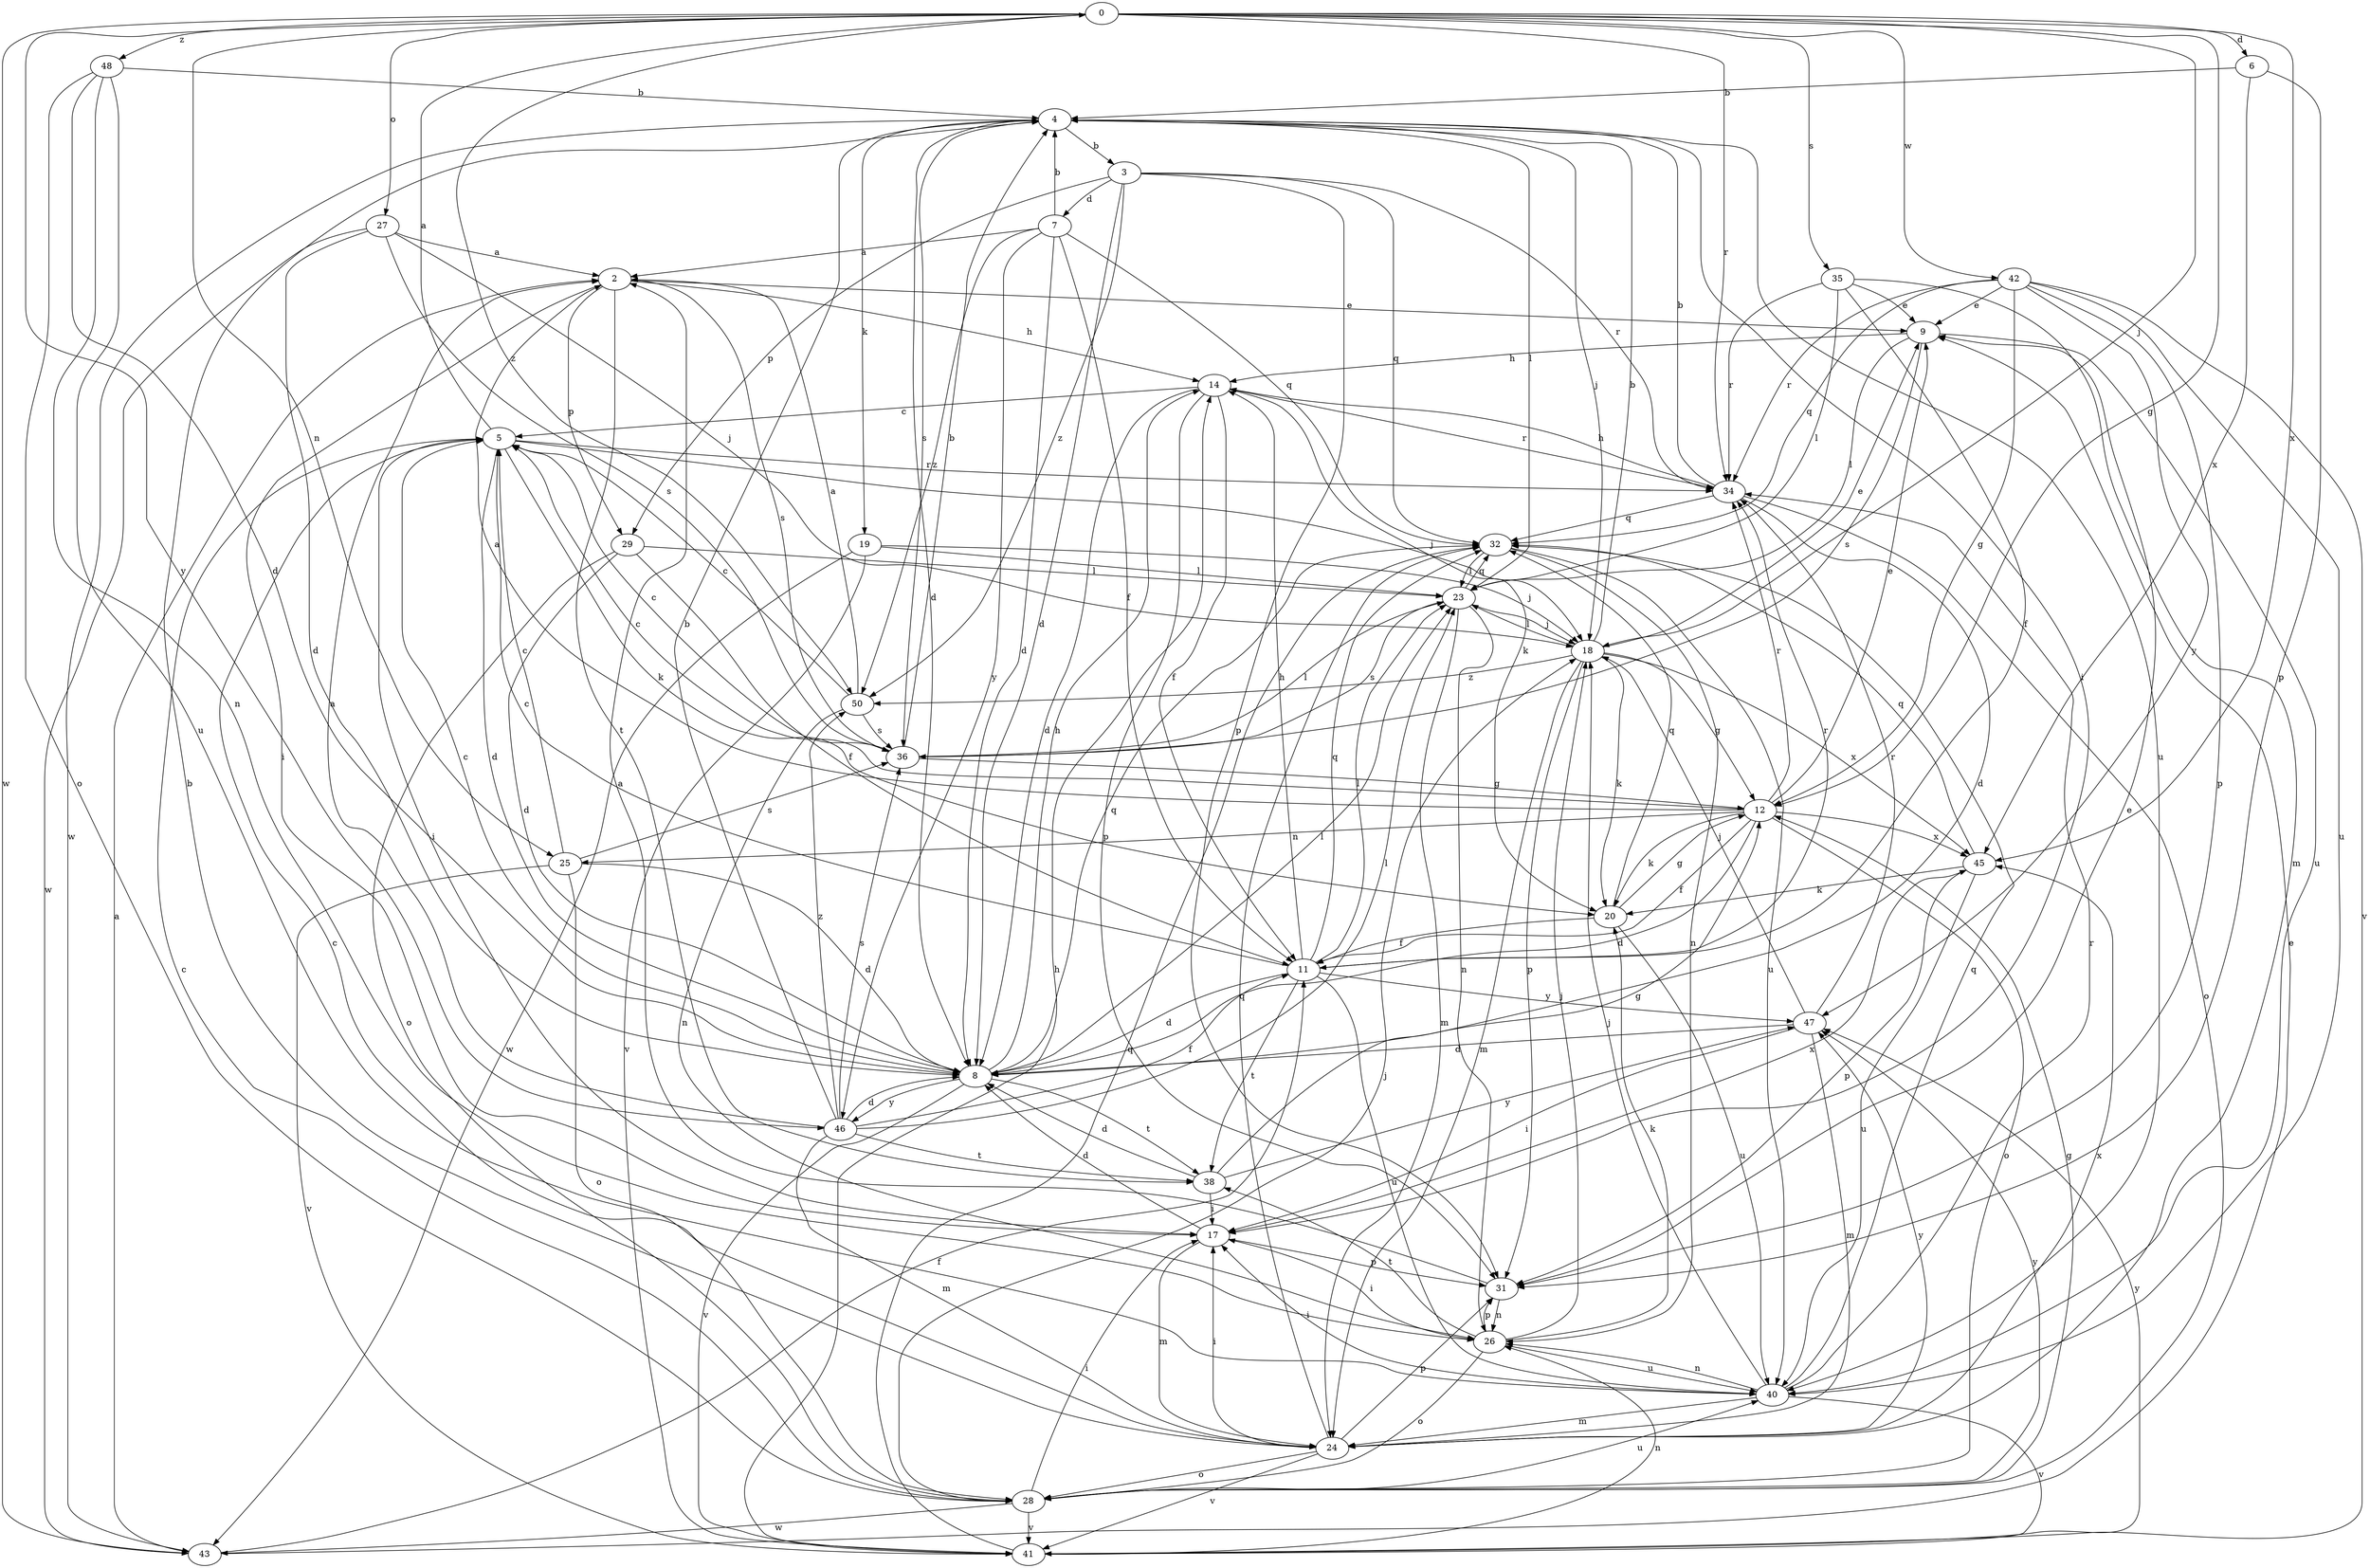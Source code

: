 strict digraph  {
0;
2;
3;
4;
5;
6;
7;
8;
9;
11;
12;
14;
17;
18;
19;
20;
23;
24;
25;
26;
27;
28;
29;
31;
32;
34;
35;
36;
38;
40;
41;
42;
43;
45;
46;
47;
48;
50;
0 -> 6  [label=d];
0 -> 12  [label=g];
0 -> 18  [label=j];
0 -> 25  [label=n];
0 -> 27  [label=o];
0 -> 34  [label=r];
0 -> 35  [label=s];
0 -> 42  [label=w];
0 -> 43  [label=w];
0 -> 45  [label=x];
0 -> 46  [label=y];
0 -> 48  [label=z];
0 -> 50  [label=z];
2 -> 9  [label=e];
2 -> 14  [label=h];
2 -> 17  [label=i];
2 -> 29  [label=p];
2 -> 36  [label=s];
2 -> 38  [label=t];
3 -> 7  [label=d];
3 -> 8  [label=d];
3 -> 29  [label=p];
3 -> 31  [label=p];
3 -> 32  [label=q];
3 -> 34  [label=r];
3 -> 50  [label=z];
4 -> 3  [label=b];
4 -> 8  [label=d];
4 -> 17  [label=i];
4 -> 18  [label=j];
4 -> 19  [label=k];
4 -> 23  [label=l];
4 -> 36  [label=s];
4 -> 40  [label=u];
4 -> 43  [label=w];
5 -> 0  [label=a];
5 -> 8  [label=d];
5 -> 17  [label=i];
5 -> 18  [label=j];
5 -> 20  [label=k];
5 -> 34  [label=r];
6 -> 4  [label=b];
6 -> 31  [label=p];
6 -> 45  [label=x];
7 -> 2  [label=a];
7 -> 4  [label=b];
7 -> 8  [label=d];
7 -> 11  [label=f];
7 -> 32  [label=q];
7 -> 46  [label=y];
7 -> 50  [label=z];
8 -> 5  [label=c];
8 -> 14  [label=h];
8 -> 23  [label=l];
8 -> 32  [label=q];
8 -> 38  [label=t];
8 -> 41  [label=v];
8 -> 46  [label=y];
9 -> 14  [label=h];
9 -> 23  [label=l];
9 -> 36  [label=s];
9 -> 40  [label=u];
11 -> 5  [label=c];
11 -> 8  [label=d];
11 -> 14  [label=h];
11 -> 23  [label=l];
11 -> 32  [label=q];
11 -> 34  [label=r];
11 -> 38  [label=t];
11 -> 40  [label=u];
11 -> 47  [label=y];
12 -> 2  [label=a];
12 -> 5  [label=c];
12 -> 8  [label=d];
12 -> 9  [label=e];
12 -> 11  [label=f];
12 -> 20  [label=k];
12 -> 25  [label=n];
12 -> 28  [label=o];
12 -> 34  [label=r];
12 -> 45  [label=x];
14 -> 5  [label=c];
14 -> 8  [label=d];
14 -> 11  [label=f];
14 -> 20  [label=k];
14 -> 31  [label=p];
14 -> 34  [label=r];
17 -> 8  [label=d];
17 -> 24  [label=m];
17 -> 31  [label=p];
17 -> 45  [label=x];
18 -> 4  [label=b];
18 -> 9  [label=e];
18 -> 12  [label=g];
18 -> 20  [label=k];
18 -> 23  [label=l];
18 -> 24  [label=m];
18 -> 31  [label=p];
18 -> 45  [label=x];
18 -> 50  [label=z];
19 -> 18  [label=j];
19 -> 23  [label=l];
19 -> 41  [label=v];
19 -> 43  [label=w];
20 -> 11  [label=f];
20 -> 12  [label=g];
20 -> 32  [label=q];
20 -> 40  [label=u];
23 -> 18  [label=j];
23 -> 24  [label=m];
23 -> 26  [label=n];
23 -> 32  [label=q];
23 -> 36  [label=s];
24 -> 4  [label=b];
24 -> 5  [label=c];
24 -> 17  [label=i];
24 -> 28  [label=o];
24 -> 31  [label=p];
24 -> 32  [label=q];
24 -> 41  [label=v];
24 -> 45  [label=x];
24 -> 47  [label=y];
25 -> 5  [label=c];
25 -> 8  [label=d];
25 -> 28  [label=o];
25 -> 36  [label=s];
25 -> 41  [label=v];
26 -> 17  [label=i];
26 -> 18  [label=j];
26 -> 20  [label=k];
26 -> 28  [label=o];
26 -> 31  [label=p];
26 -> 38  [label=t];
26 -> 40  [label=u];
27 -> 2  [label=a];
27 -> 8  [label=d];
27 -> 18  [label=j];
27 -> 36  [label=s];
27 -> 43  [label=w];
28 -> 5  [label=c];
28 -> 12  [label=g];
28 -> 17  [label=i];
28 -> 18  [label=j];
28 -> 40  [label=u];
28 -> 41  [label=v];
28 -> 43  [label=w];
28 -> 47  [label=y];
29 -> 8  [label=d];
29 -> 11  [label=f];
29 -> 23  [label=l];
29 -> 28  [label=o];
31 -> 2  [label=a];
31 -> 9  [label=e];
31 -> 26  [label=n];
32 -> 23  [label=l];
32 -> 26  [label=n];
32 -> 40  [label=u];
34 -> 4  [label=b];
34 -> 8  [label=d];
34 -> 14  [label=h];
34 -> 28  [label=o];
34 -> 32  [label=q];
35 -> 9  [label=e];
35 -> 11  [label=f];
35 -> 23  [label=l];
35 -> 24  [label=m];
35 -> 34  [label=r];
36 -> 4  [label=b];
36 -> 5  [label=c];
36 -> 12  [label=g];
36 -> 23  [label=l];
38 -> 8  [label=d];
38 -> 12  [label=g];
38 -> 17  [label=i];
38 -> 47  [label=y];
40 -> 17  [label=i];
40 -> 18  [label=j];
40 -> 24  [label=m];
40 -> 26  [label=n];
40 -> 32  [label=q];
40 -> 34  [label=r];
40 -> 41  [label=v];
41 -> 14  [label=h];
41 -> 26  [label=n];
41 -> 32  [label=q];
41 -> 47  [label=y];
42 -> 9  [label=e];
42 -> 12  [label=g];
42 -> 31  [label=p];
42 -> 32  [label=q];
42 -> 34  [label=r];
42 -> 40  [label=u];
42 -> 41  [label=v];
42 -> 47  [label=y];
43 -> 2  [label=a];
43 -> 9  [label=e];
43 -> 11  [label=f];
45 -> 20  [label=k];
45 -> 31  [label=p];
45 -> 32  [label=q];
45 -> 40  [label=u];
46 -> 2  [label=a];
46 -> 4  [label=b];
46 -> 8  [label=d];
46 -> 11  [label=f];
46 -> 23  [label=l];
46 -> 24  [label=m];
46 -> 36  [label=s];
46 -> 38  [label=t];
46 -> 50  [label=z];
47 -> 8  [label=d];
47 -> 17  [label=i];
47 -> 18  [label=j];
47 -> 24  [label=m];
47 -> 34  [label=r];
48 -> 4  [label=b];
48 -> 8  [label=d];
48 -> 26  [label=n];
48 -> 28  [label=o];
48 -> 40  [label=u];
50 -> 2  [label=a];
50 -> 5  [label=c];
50 -> 26  [label=n];
50 -> 36  [label=s];
}
